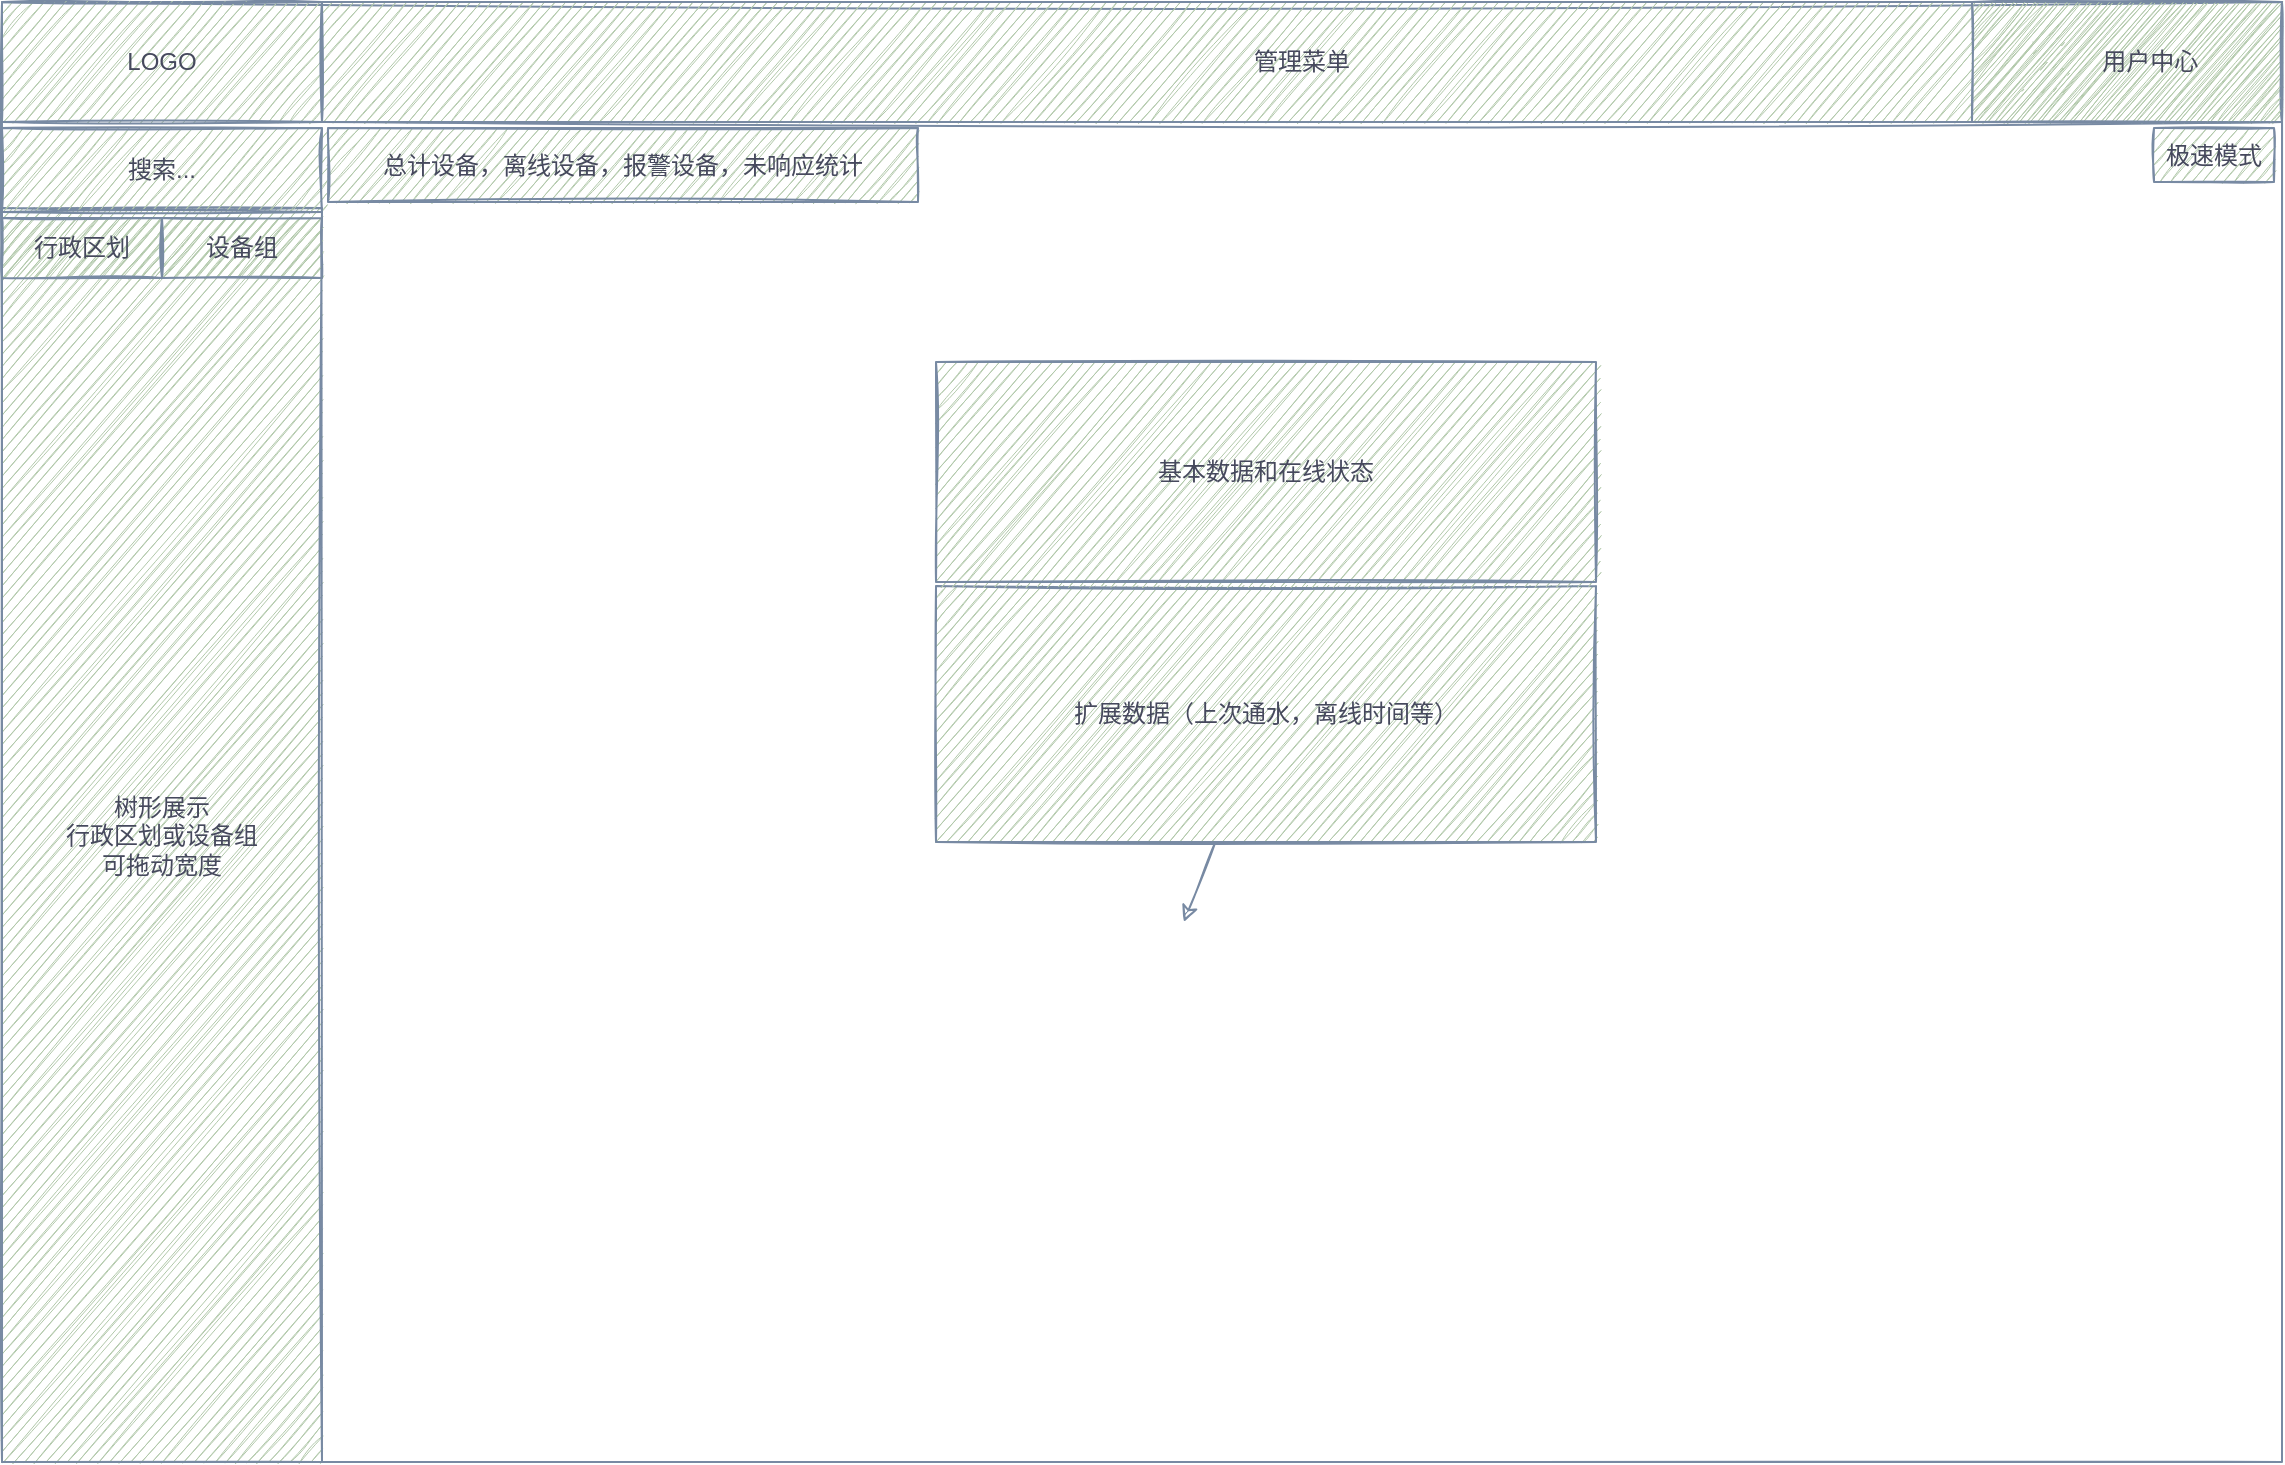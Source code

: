 <mxfile version="17.4.6" type="github">
  <diagram name="Page-1" id="c9db0220-8083-56f3-ca83-edcdcd058819">
    <mxGraphModel dx="1923" dy="861" grid="1" gridSize="10" guides="1" tooltips="1" connect="1" arrows="1" fold="1" page="1" pageScale="1.5" pageWidth="826" pageHeight="1169" math="0" shadow="0">
      <root>
        <mxCell id="0" style=";html=1;" />
        <mxCell id="1" style=";html=1;" parent="0" />
        <mxCell id="fWC4UMTfBis3KVePZ1vB-1" value="" style="rounded=0;whiteSpace=wrap;html=1;sketch=1;fillColor=none;strokeColor=#788AA3;fontColor=#46495D;" parent="1" vertex="1">
          <mxGeometry x="45" y="80" width="1140" height="730" as="geometry" />
        </mxCell>
        <mxCell id="fWC4UMTfBis3KVePZ1vB-2" value="LOGO" style="rounded=0;whiteSpace=wrap;html=1;sketch=1;fillColor=#B2C9AB;strokeColor=#788AA3;fontColor=#46495D;" parent="1" vertex="1">
          <mxGeometry x="45" y="80" width="160" height="60" as="geometry" />
        </mxCell>
        <mxCell id="X4U1H9abreDwGOif75WK-1" value="树形展示&lt;br&gt;行政区划或设备组&lt;br&gt;可拖动宽度" style="rounded=0;whiteSpace=wrap;html=1;sketch=1;fillColor=#B2C9AB;strokeColor=#788AA3;fontColor=#46495D;" vertex="1" parent="1">
          <mxGeometry x="45" y="183" width="160" height="627" as="geometry" />
        </mxCell>
        <mxCell id="fWC4UMTfBis3KVePZ1vB-29" value="搜索..." style="rounded=0;whiteSpace=wrap;html=1;sketch=1;fillColor=#B2C9AB;strokeColor=#788AA3;fontColor=#46495D;" parent="1" vertex="1">
          <mxGeometry x="45" y="143" width="160" height="42" as="geometry" />
        </mxCell>
        <mxCell id="fWC4UMTfBis3KVePZ1vB-30" value="管理菜单" style="rounded=0;whiteSpace=wrap;html=1;sketch=1;fillColor=#B2C9AB;strokeColor=#788AA3;fontColor=#46495D;" parent="1" vertex="1">
          <mxGeometry x="205" y="80" width="980" height="60" as="geometry" />
        </mxCell>
        <mxCell id="X4U1H9abreDwGOif75WK-11" value="" style="shape=image;html=1;verticalAlign=top;verticalLabelPosition=bottom;imageAspect=0;aspect=fixed;image=https://cdn4.iconfinder.com/data/icons/online-marketing-hand-drawn-vol-3/52/location__pin__pinned__map__pointer__mark__gps-128.png;sketch=1;fillColor=#B2C9AB;strokeColor=#788AA3;fontColor=#46495D;rounded=0;" vertex="1" parent="1">
          <mxGeometry x="615" y="540" width="30" height="30" as="geometry" />
        </mxCell>
        <mxCell id="X4U1H9abreDwGOif75WK-14" style="rounded=0;orthogonalLoop=1;jettySize=auto;html=1;sketch=1;strokeColor=#788AA3;fontColor=#46495D;" edge="1" parent="1" source="X4U1H9abreDwGOif75WK-13" target="X4U1H9abreDwGOif75WK-11">
          <mxGeometry relative="1" as="geometry" />
        </mxCell>
        <mxCell id="X4U1H9abreDwGOif75WK-13" value="扩展数据（上次通水，离线时间等）" style="rounded=0;whiteSpace=wrap;html=1;sketch=1;fillColor=#B2C9AB;strokeColor=#788AA3;fontColor=#46495D;" vertex="1" parent="1">
          <mxGeometry x="512" y="372" width="330" height="128" as="geometry" />
        </mxCell>
        <mxCell id="X4U1H9abreDwGOif75WK-15" value="基本数据和在线状态" style="rounded=0;whiteSpace=wrap;html=1;sketch=1;fillColor=#B2C9AB;strokeColor=#788AA3;fontColor=#46495D;" vertex="1" parent="1">
          <mxGeometry x="512" y="260" width="330" height="110" as="geometry" />
        </mxCell>
        <mxCell id="X4U1H9abreDwGOif75WK-16" value="&amp;nbsp; &amp;nbsp; &amp;nbsp; &amp;nbsp;用户中心" style="rounded=0;whiteSpace=wrap;html=1;sketch=1;fillColor=#B2C9AB;strokeColor=#788AA3;fontColor=#46495D;" vertex="1" parent="1">
          <mxGeometry x="1030" y="80" width="155" height="60" as="geometry" />
        </mxCell>
        <mxCell id="X4U1H9abreDwGOif75WK-17" value="" style="sketch=1;outlineConnect=0;dashed=0;verticalLabelPosition=bottom;verticalAlign=top;align=center;html=1;fontSize=12;fontStyle=0;aspect=fixed;pointerEvents=1;shape=mxgraph.aws4.user;fillColor=#B2C9AB;strokeColor=#788AA3;fontColor=#46495D;rounded=0;" vertex="1" parent="1">
          <mxGeometry x="1053" y="95" width="30" height="30" as="geometry" />
        </mxCell>
        <mxCell id="fWC4UMTfBis3KVePZ1vB-27" value="行政区划" style="rounded=0;whiteSpace=wrap;html=1;sketch=1;fillColor=#B2C9AB;strokeColor=#788AA3;fontColor=#46495D;" parent="1" vertex="1">
          <mxGeometry x="45" y="188" width="80" height="30" as="geometry" />
        </mxCell>
        <mxCell id="fWC4UMTfBis3KVePZ1vB-28" value="设备组" style="rounded=0;whiteSpace=wrap;html=1;sketch=1;fillColor=#B2C9AB;strokeColor=#788AA3;fontColor=#46495D;" parent="1" vertex="1">
          <mxGeometry x="125" y="188" width="80" height="30" as="geometry" />
        </mxCell>
        <mxCell id="X4U1H9abreDwGOif75WK-18" value="总计设备，离线设备，报警设备，未响应统计" style="rounded=0;whiteSpace=wrap;html=1;sketch=1;fillColor=#B2C9AB;strokeColor=#788AA3;fontColor=#46495D;" vertex="1" parent="1">
          <mxGeometry x="208" y="143" width="295" height="37" as="geometry" />
        </mxCell>
        <mxCell id="X4U1H9abreDwGOif75WK-19" value="极速模式" style="rounded=0;whiteSpace=wrap;html=1;sketch=1;fillColor=#B2C9AB;strokeColor=#788AA3;fontColor=#46495D;" vertex="1" parent="1">
          <mxGeometry x="1121" y="143" width="60" height="27" as="geometry" />
        </mxCell>
      </root>
    </mxGraphModel>
  </diagram>
</mxfile>
